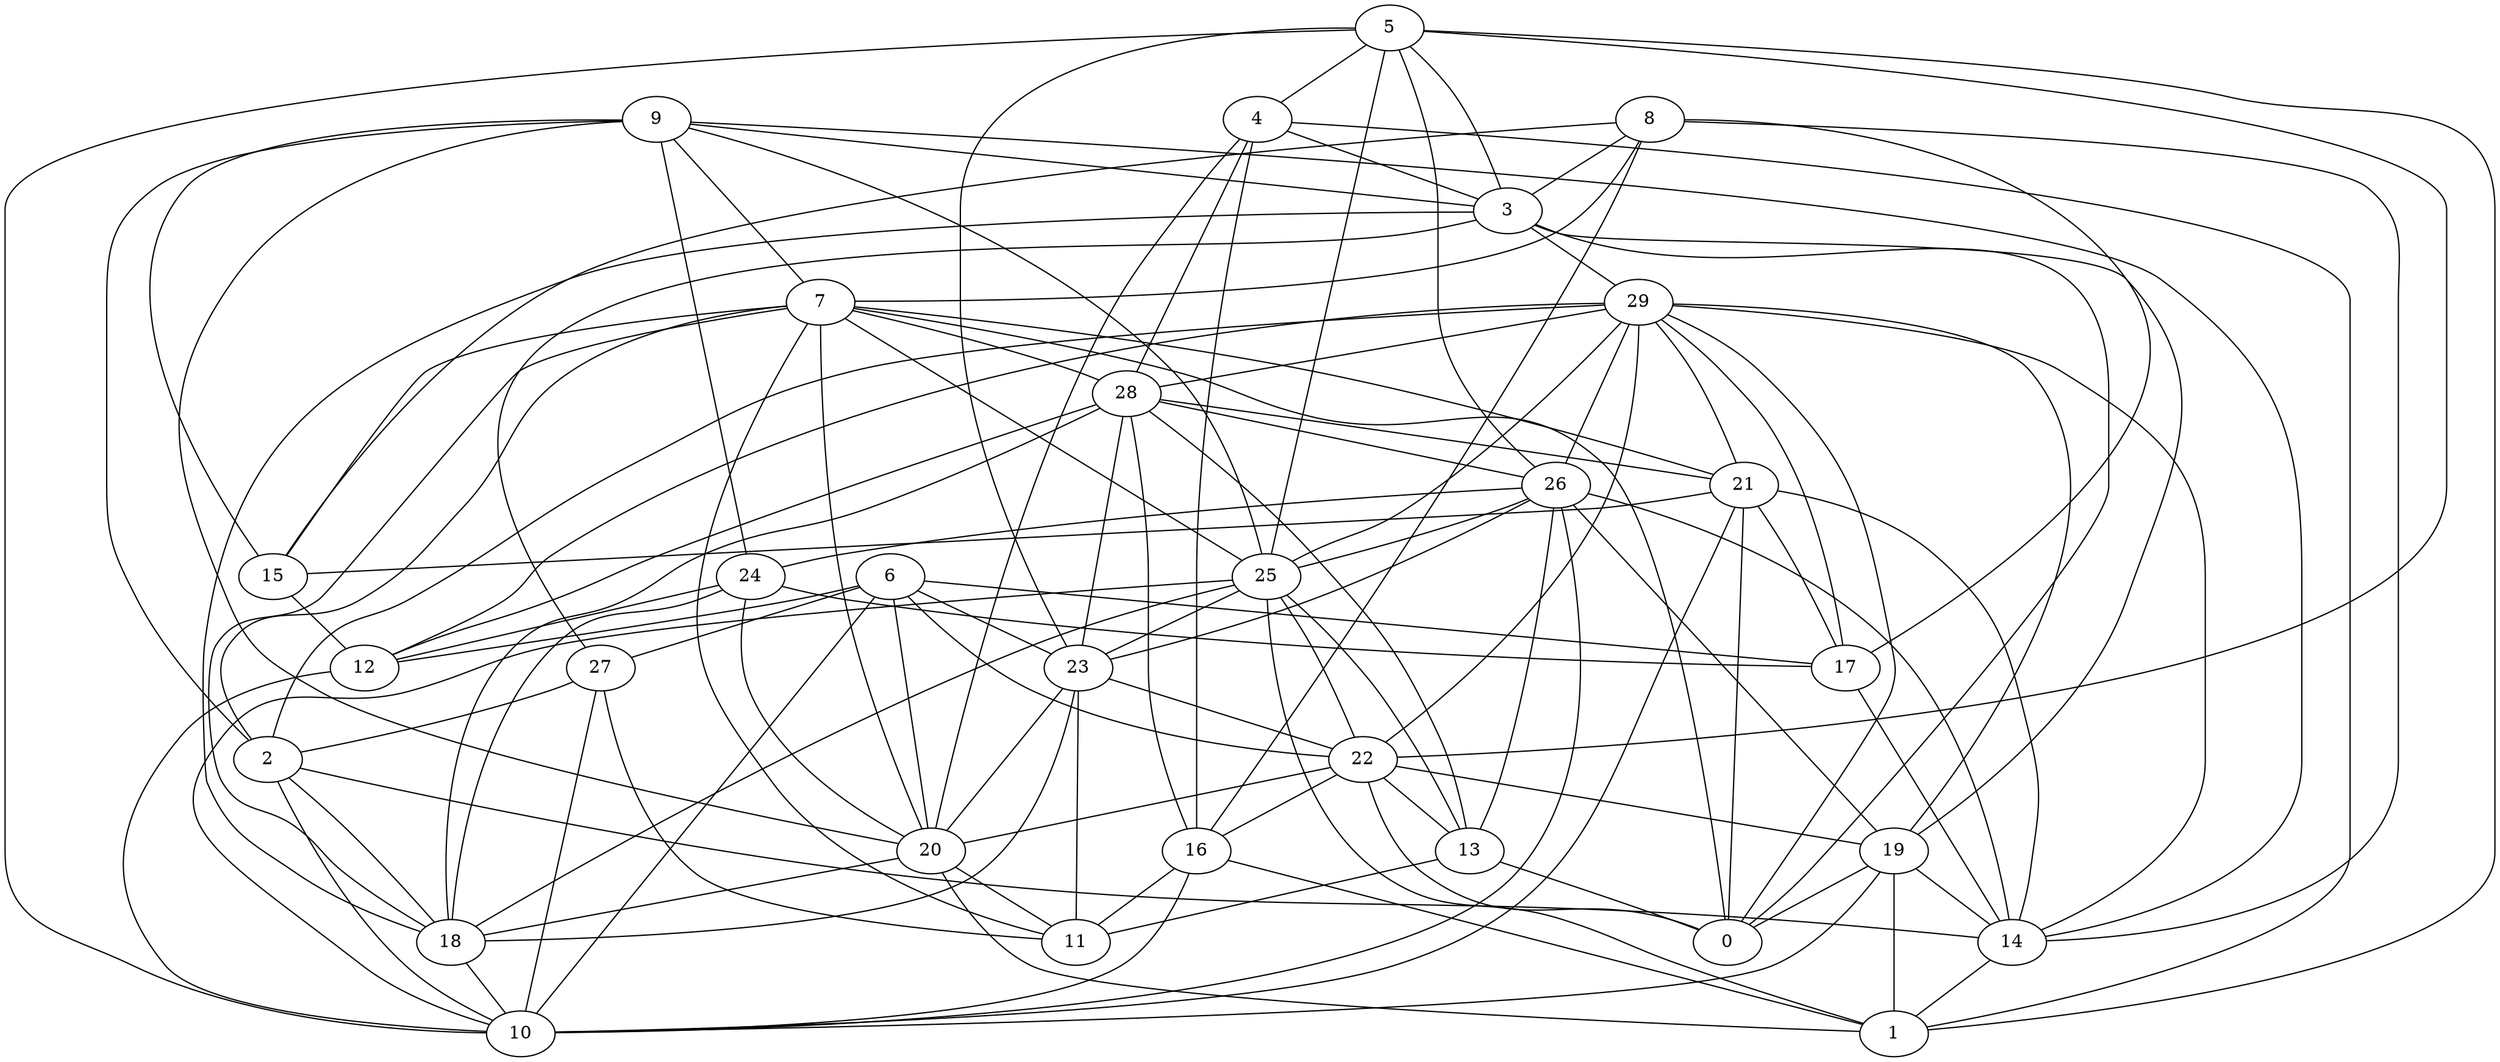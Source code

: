 digraph GG_graph {

subgraph G_graph {
edge [color = black]
"9" -> "20" [dir = none]
"9" -> "15" [dir = none]
"9" -> "3" [dir = none]
"9" -> "25" [dir = none]
"29" -> "22" [dir = none]
"29" -> "0" [dir = none]
"29" -> "19" [dir = none]
"29" -> "21" [dir = none]
"6" -> "27" [dir = none]
"3" -> "27" [dir = none]
"28" -> "16" [dir = none]
"28" -> "12" [dir = none]
"5" -> "4" [dir = none]
"5" -> "25" [dir = none]
"27" -> "11" [dir = none]
"7" -> "25" [dir = none]
"7" -> "28" [dir = none]
"7" -> "21" [dir = none]
"26" -> "24" [dir = none]
"26" -> "10" [dir = none]
"21" -> "14" [dir = none]
"21" -> "17" [dir = none]
"23" -> "20" [dir = none]
"25" -> "18" [dir = none]
"25" -> "1" [dir = none]
"25" -> "13" [dir = none]
"2" -> "10" [dir = none]
"2" -> "18" [dir = none]
"8" -> "14" [dir = none]
"12" -> "10" [dir = none]
"21" -> "15" [dir = none]
"28" -> "23" [dir = none]
"8" -> "15" [dir = none]
"3" -> "0" [dir = none]
"7" -> "20" [dir = none]
"14" -> "1" [dir = none]
"4" -> "16" [dir = none]
"16" -> "10" [dir = none]
"21" -> "10" [dir = none]
"25" -> "10" [dir = none]
"5" -> "3" [dir = none]
"8" -> "7" [dir = none]
"22" -> "19" [dir = none]
"29" -> "14" [dir = none]
"6" -> "10" [dir = none]
"8" -> "17" [dir = none]
"24" -> "20" [dir = none]
"23" -> "11" [dir = none]
"19" -> "0" [dir = none]
"25" -> "23" [dir = none]
"13" -> "0" [dir = none]
"6" -> "12" [dir = none]
"19" -> "1" [dir = none]
"19" -> "14" [dir = none]
"7" -> "11" [dir = none]
"26" -> "14" [dir = none]
"6" -> "20" [dir = none]
"3" -> "18" [dir = none]
"22" -> "13" [dir = none]
"5" -> "10" [dir = none]
"20" -> "1" [dir = none]
"27" -> "2" [dir = none]
"24" -> "17" [dir = none]
"6" -> "23" [dir = none]
"19" -> "10" [dir = none]
"4" -> "28" [dir = none]
"28" -> "21" [dir = none]
"8" -> "16" [dir = none]
"9" -> "2" [dir = none]
"23" -> "22" [dir = none]
"3" -> "29" [dir = none]
"24" -> "12" [dir = none]
"7" -> "15" [dir = none]
"2" -> "14" [dir = none]
"3" -> "19" [dir = none]
"26" -> "19" [dir = none]
"7" -> "18" [dir = none]
"28" -> "13" [dir = none]
"26" -> "23" [dir = none]
"4" -> "1" [dir = none]
"24" -> "18" [dir = none]
"29" -> "26" [dir = none]
"6" -> "22" [dir = none]
"22" -> "0" [dir = none]
"28" -> "18" [dir = none]
"15" -> "12" [dir = none]
"5" -> "26" [dir = none]
"16" -> "1" [dir = none]
"16" -> "11" [dir = none]
"26" -> "13" [dir = none]
"13" -> "11" [dir = none]
"4" -> "20" [dir = none]
"29" -> "25" [dir = none]
"5" -> "23" [dir = none]
"6" -> "17" [dir = none]
"7" -> "2" [dir = none]
"27" -> "10" [dir = none]
"25" -> "22" [dir = none]
"20" -> "11" [dir = none]
"18" -> "10" [dir = none]
"22" -> "20" [dir = none]
"8" -> "3" [dir = none]
"7" -> "0" [dir = none]
"9" -> "14" [dir = none]
"26" -> "25" [dir = none]
"9" -> "24" [dir = none]
"29" -> "2" [dir = none]
"9" -> "7" [dir = none]
"17" -> "14" [dir = none]
"4" -> "3" [dir = none]
"29" -> "28" [dir = none]
"29" -> "12" [dir = none]
"5" -> "22" [dir = none]
"5" -> "1" [dir = none]
"28" -> "26" [dir = none]
"22" -> "16" [dir = none]
"20" -> "18" [dir = none]
"21" -> "0" [dir = none]
"23" -> "18" [dir = none]
"29" -> "17" [dir = none]
}

}
